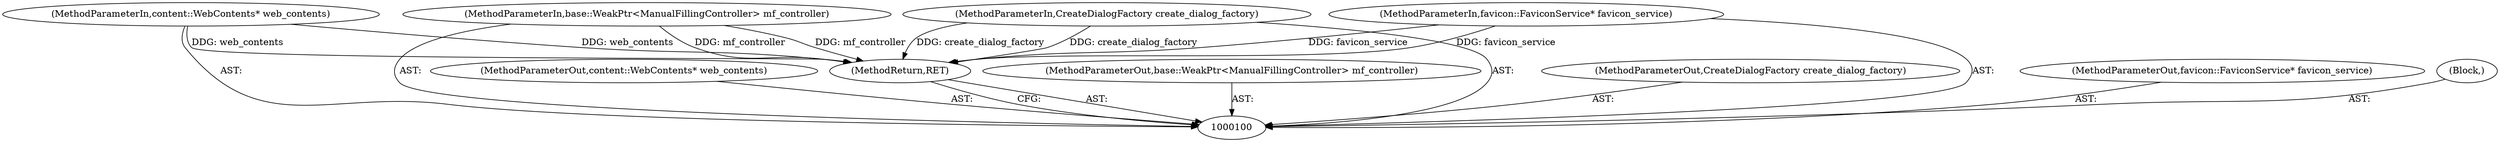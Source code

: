 digraph "1_Chrome_961d0cda4cfc3bcf04aa48ccc32772d63af12d9b_12" {
"1000106" [label="(MethodReturn,RET)"];
"1000101" [label="(MethodParameterIn,content::WebContents* web_contents)"];
"1000114" [label="(MethodParameterOut,content::WebContents* web_contents)"];
"1000102" [label="(MethodParameterIn,base::WeakPtr<ManualFillingController> mf_controller)"];
"1000115" [label="(MethodParameterOut,base::WeakPtr<ManualFillingController> mf_controller)"];
"1000103" [label="(MethodParameterIn,CreateDialogFactory create_dialog_factory)"];
"1000116" [label="(MethodParameterOut,CreateDialogFactory create_dialog_factory)"];
"1000104" [label="(MethodParameterIn,favicon::FaviconService* favicon_service)"];
"1000117" [label="(MethodParameterOut,favicon::FaviconService* favicon_service)"];
"1000105" [label="(Block,)"];
"1000106" -> "1000100"  [label="AST: "];
"1000106" -> "1000100"  [label="CFG: "];
"1000104" -> "1000106"  [label="DDG: favicon_service"];
"1000103" -> "1000106"  [label="DDG: create_dialog_factory"];
"1000102" -> "1000106"  [label="DDG: mf_controller"];
"1000101" -> "1000106"  [label="DDG: web_contents"];
"1000101" -> "1000100"  [label="AST: "];
"1000101" -> "1000106"  [label="DDG: web_contents"];
"1000114" -> "1000100"  [label="AST: "];
"1000102" -> "1000100"  [label="AST: "];
"1000102" -> "1000106"  [label="DDG: mf_controller"];
"1000115" -> "1000100"  [label="AST: "];
"1000103" -> "1000100"  [label="AST: "];
"1000103" -> "1000106"  [label="DDG: create_dialog_factory"];
"1000116" -> "1000100"  [label="AST: "];
"1000104" -> "1000100"  [label="AST: "];
"1000104" -> "1000106"  [label="DDG: favicon_service"];
"1000117" -> "1000100"  [label="AST: "];
"1000105" -> "1000100"  [label="AST: "];
}
